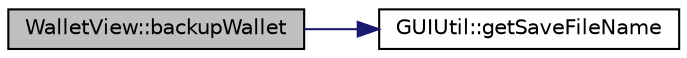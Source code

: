 digraph "WalletView::backupWallet"
{
 // LATEX_PDF_SIZE
  edge [fontname="Helvetica",fontsize="10",labelfontname="Helvetica",labelfontsize="10"];
  node [fontname="Helvetica",fontsize="10",shape=record];
  rankdir="LR";
  Node0 [label="WalletView::backupWallet",height=0.2,width=0.4,color="black", fillcolor="grey75", style="filled", fontcolor="black",tooltip=" "];
  Node0 -> Node1 [color="midnightblue",fontsize="10",style="solid"];
  Node1 [label="GUIUtil::getSaveFileName",height=0.2,width=0.4,color="black", fillcolor="white", style="filled",URL="$namespace_g_u_i_util.html#a788c51092a2255b1f8976d4794fc3ee6",tooltip=" "];
}
